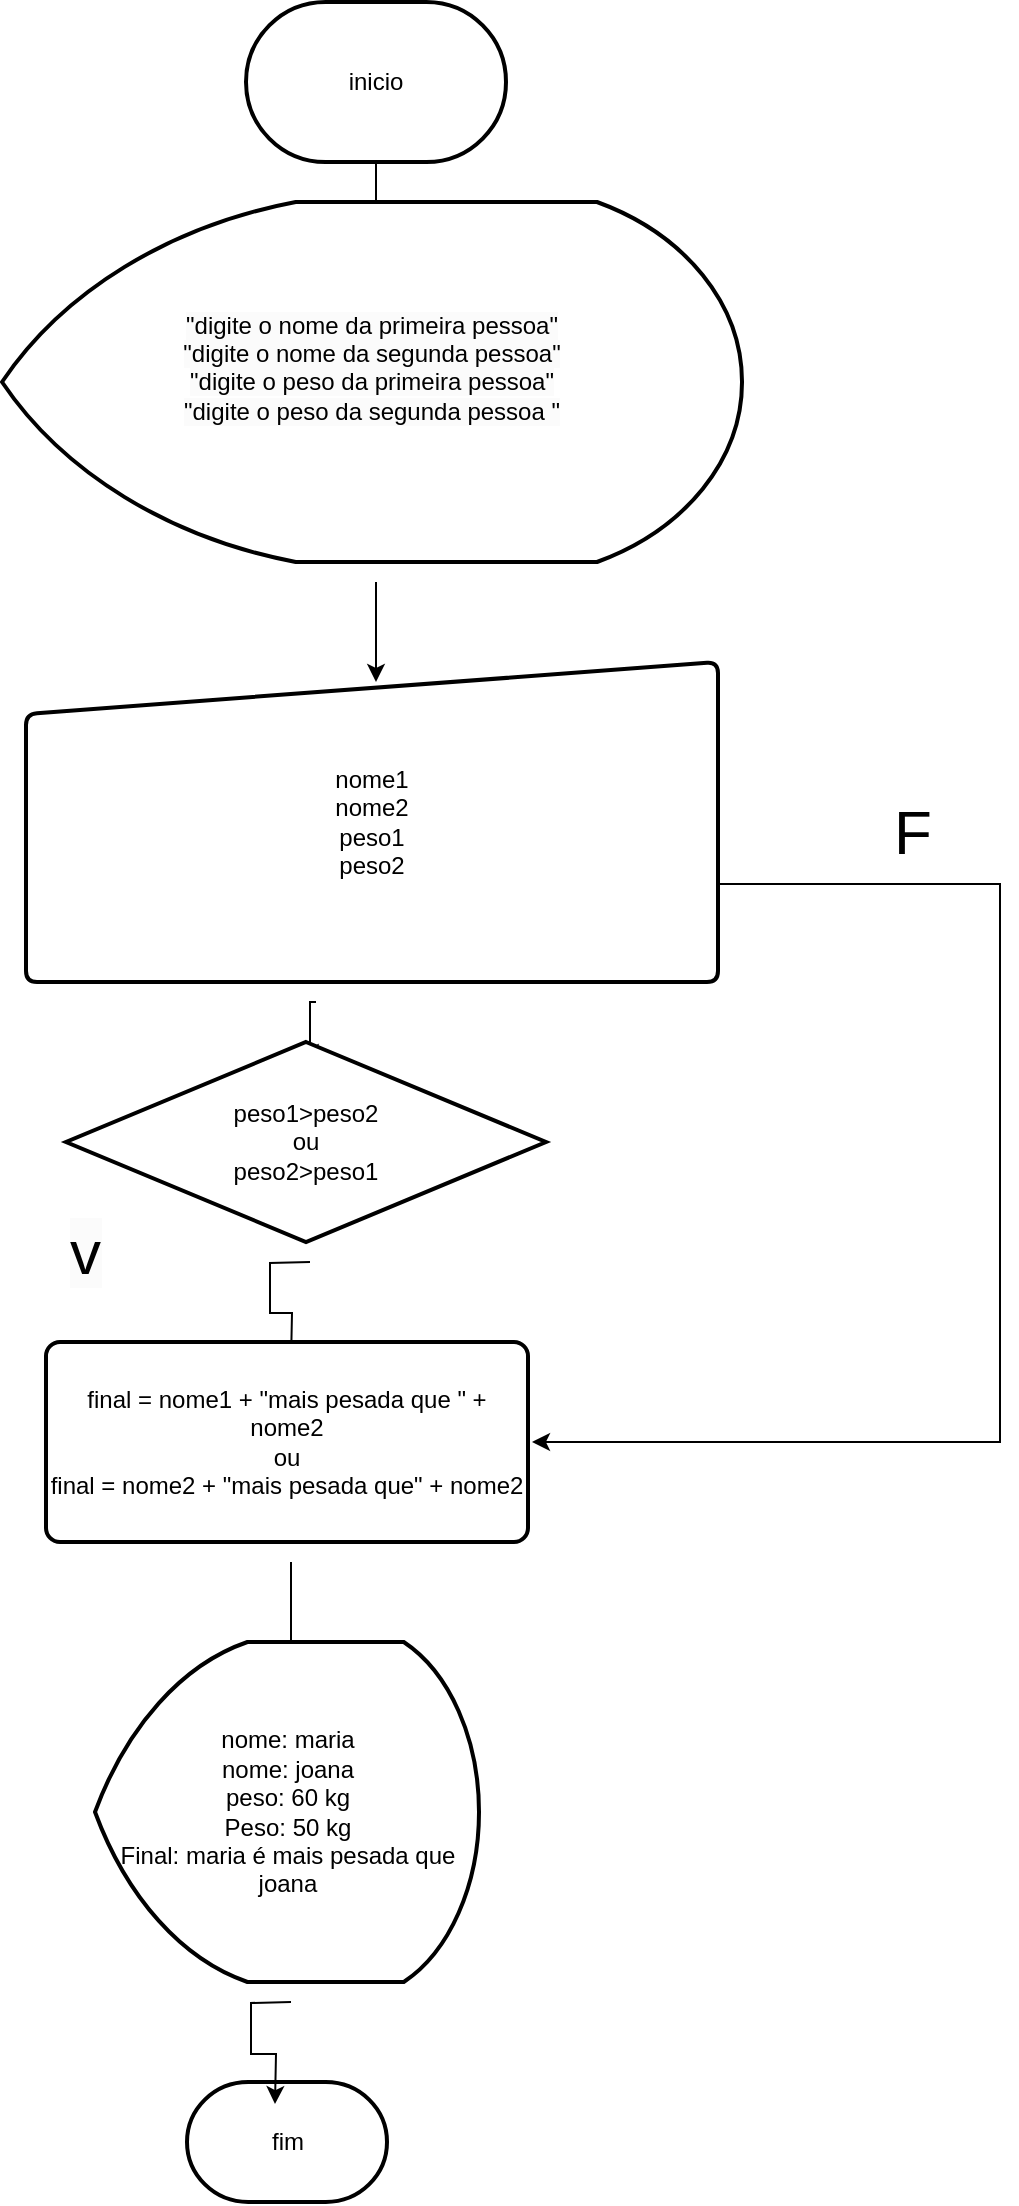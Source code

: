 <mxfile version="21.8.2" type="device">
  <diagram name="Página-1" id="kAFfkRWMsdue_oSPnwPb">
    <mxGraphModel dx="1114" dy="1779" grid="1" gridSize="10" guides="1" tooltips="1" connect="1" arrows="1" fold="1" page="1" pageScale="1" pageWidth="827" pageHeight="1169" math="0" shadow="0">
      <root>
        <mxCell id="0" />
        <mxCell id="1" parent="0" />
        <mxCell id="jQlSUo2Xd1RlmQ2qNDPY-14" value="" style="edgeStyle=orthogonalEdgeStyle;rounded=0;orthogonalLoop=1;jettySize=auto;html=1;" edge="1" parent="1" source="jQlSUo2Xd1RlmQ2qNDPY-1">
          <mxGeometry relative="1" as="geometry">
            <mxPoint x="385" y="80" as="targetPoint" />
          </mxGeometry>
        </mxCell>
        <mxCell id="jQlSUo2Xd1RlmQ2qNDPY-1" value="inicio" style="strokeWidth=2;html=1;shape=mxgraph.flowchart.terminator;whiteSpace=wrap;" vertex="1" parent="1">
          <mxGeometry x="320" y="-30" width="130" height="80" as="geometry" />
        </mxCell>
        <mxCell id="jQlSUo2Xd1RlmQ2qNDPY-5" style="edgeStyle=orthogonalEdgeStyle;rounded=0;orthogonalLoop=1;jettySize=auto;html=1;" edge="1" parent="1">
          <mxGeometry relative="1" as="geometry">
            <mxPoint x="355" y="470" as="sourcePoint" />
            <mxPoint x="352" y="500" as="targetPoint" />
          </mxGeometry>
        </mxCell>
        <mxCell id="jQlSUo2Xd1RlmQ2qNDPY-8" style="edgeStyle=orthogonalEdgeStyle;rounded=0;orthogonalLoop=1;jettySize=auto;html=1;" edge="1" parent="1">
          <mxGeometry relative="1" as="geometry">
            <mxPoint x="463" y="690" as="targetPoint" />
            <mxPoint x="522" y="410" as="sourcePoint" />
            <Array as="points">
              <mxPoint x="522" y="411" />
              <mxPoint x="697" y="411" />
              <mxPoint x="697" y="690" />
            </Array>
          </mxGeometry>
        </mxCell>
        <mxCell id="jQlSUo2Xd1RlmQ2qNDPY-2" value="nome1&lt;br&gt;nome2&lt;br&gt;peso1&lt;br&gt;peso2&lt;br&gt;" style="html=1;strokeWidth=2;shape=manualInput;whiteSpace=wrap;rounded=1;size=26;arcSize=11;" vertex="1" parent="1">
          <mxGeometry x="210" y="300" width="346" height="160" as="geometry" />
        </mxCell>
        <mxCell id="jQlSUo2Xd1RlmQ2qNDPY-6" style="edgeStyle=orthogonalEdgeStyle;rounded=0;orthogonalLoop=1;jettySize=auto;html=1;exitX=0.5;exitY=1;exitDx=0;exitDy=0;exitPerimeter=0;" edge="1" parent="1">
          <mxGeometry relative="1" as="geometry">
            <mxPoint x="352" y="600" as="sourcePoint" />
            <mxPoint x="342.5" y="650" as="targetPoint" />
          </mxGeometry>
        </mxCell>
        <mxCell id="jQlSUo2Xd1RlmQ2qNDPY-3" value="peso1&amp;gt;peso2&lt;br&gt;ou&lt;br&gt;peso2&amp;gt;peso1" style="strokeWidth=2;html=1;shape=mxgraph.flowchart.decision;whiteSpace=wrap;" vertex="1" parent="1">
          <mxGeometry x="230" y="490" width="240" height="100" as="geometry" />
        </mxCell>
        <mxCell id="jQlSUo2Xd1RlmQ2qNDPY-16" style="edgeStyle=orthogonalEdgeStyle;rounded=0;orthogonalLoop=1;jettySize=auto;html=1;" edge="1" parent="1">
          <mxGeometry relative="1" as="geometry">
            <mxPoint x="342.5" y="750" as="sourcePoint" />
            <mxPoint x="342.5" y="800" as="targetPoint" />
          </mxGeometry>
        </mxCell>
        <mxCell id="jQlSUo2Xd1RlmQ2qNDPY-4" value="final = nome1 + &quot;mais pesada que &quot; + nome2&lt;br&gt;ou&lt;br&gt;final = nome2 + &quot;mais pesada que&quot; + nome2" style="rounded=1;whiteSpace=wrap;html=1;absoluteArcSize=1;arcSize=14;strokeWidth=2;" vertex="1" parent="1">
          <mxGeometry x="220" y="640" width="241" height="100" as="geometry" />
        </mxCell>
        <mxCell id="jQlSUo2Xd1RlmQ2qNDPY-10" value="&lt;span style=&quot;color: rgb(0, 0, 0); font-family: Helvetica; font-size: 31px; font-style: normal; font-variant-ligatures: normal; font-variant-caps: normal; font-weight: 400; letter-spacing: normal; orphans: 2; text-align: center; text-indent: 0px; text-transform: none; widows: 2; word-spacing: 0px; -webkit-text-stroke-width: 0px; background-color: rgb(251, 251, 251); text-decoration-thickness: initial; text-decoration-style: initial; text-decoration-color: initial; float: none; display: inline !important;&quot;&gt;v&lt;/span&gt;" style="text;whiteSpace=wrap;html=1;strokeWidth=2;fontSize=31;" vertex="1" parent="1">
          <mxGeometry x="230" y="570" width="40" height="40" as="geometry" />
        </mxCell>
        <mxCell id="jQlSUo2Xd1RlmQ2qNDPY-11" value="&lt;div style=&quot;text-align: center;&quot;&gt;&lt;span style=&quot;background-color: initial;&quot;&gt;F&lt;/span&gt;&lt;/div&gt;" style="text;whiteSpace=wrap;html=1;strokeWidth=2;fontSize=31;" vertex="1" parent="1">
          <mxGeometry x="642" y="360" width="40" height="40" as="geometry" />
        </mxCell>
        <mxCell id="jQlSUo2Xd1RlmQ2qNDPY-17" style="edgeStyle=orthogonalEdgeStyle;rounded=0;orthogonalLoop=1;jettySize=auto;html=1;" edge="1" parent="1">
          <mxGeometry relative="1" as="geometry">
            <mxPoint x="385" y="260" as="sourcePoint" />
            <mxPoint x="385" y="310" as="targetPoint" />
          </mxGeometry>
        </mxCell>
        <mxCell id="jQlSUo2Xd1RlmQ2qNDPY-12" value="&#xa;&lt;span style=&quot;color: rgb(0, 0, 0); font-family: Helvetica; font-size: 12px; font-style: normal; font-variant-ligatures: normal; font-variant-caps: normal; font-weight: 400; letter-spacing: normal; orphans: 2; text-align: center; text-indent: 0px; text-transform: none; widows: 2; word-spacing: 0px; -webkit-text-stroke-width: 0px; background-color: rgb(251, 251, 251); text-decoration-thickness: initial; text-decoration-style: initial; text-decoration-color: initial; float: none; display: inline !important;&quot;&gt;&quot;digite o nome da primeira pessoa&quot;&lt;/span&gt;&lt;br style=&quot;border-color: var(--border-color); color: rgb(0, 0, 0); font-family: Helvetica; font-size: 12px; font-style: normal; font-variant-ligatures: normal; font-variant-caps: normal; font-weight: 400; letter-spacing: normal; orphans: 2; text-align: center; text-indent: 0px; text-transform: none; widows: 2; word-spacing: 0px; -webkit-text-stroke-width: 0px; background-color: rgb(251, 251, 251); text-decoration-thickness: initial; text-decoration-style: initial; text-decoration-color: initial;&quot;&gt;&lt;span style=&quot;color: rgb(0, 0, 0); font-family: Helvetica; font-size: 12px; font-style: normal; font-variant-ligatures: normal; font-variant-caps: normal; font-weight: 400; letter-spacing: normal; orphans: 2; text-align: center; text-indent: 0px; text-transform: none; widows: 2; word-spacing: 0px; -webkit-text-stroke-width: 0px; background-color: rgb(251, 251, 251); text-decoration-thickness: initial; text-decoration-style: initial; text-decoration-color: initial; float: none; display: inline !important;&quot;&gt;&quot;digite o nome da segunda pessoa&quot;&lt;/span&gt;&lt;br style=&quot;border-color: var(--border-color); color: rgb(0, 0, 0); font-family: Helvetica; font-size: 12px; font-style: normal; font-variant-ligatures: normal; font-variant-caps: normal; font-weight: 400; letter-spacing: normal; orphans: 2; text-align: center; text-indent: 0px; text-transform: none; widows: 2; word-spacing: 0px; -webkit-text-stroke-width: 0px; background-color: rgb(251, 251, 251); text-decoration-thickness: initial; text-decoration-style: initial; text-decoration-color: initial;&quot;&gt;&lt;span style=&quot;color: rgb(0, 0, 0); font-family: Helvetica; font-size: 12px; font-style: normal; font-variant-ligatures: normal; font-variant-caps: normal; font-weight: 400; letter-spacing: normal; orphans: 2; text-align: center; text-indent: 0px; text-transform: none; widows: 2; word-spacing: 0px; -webkit-text-stroke-width: 0px; background-color: rgb(251, 251, 251); text-decoration-thickness: initial; text-decoration-style: initial; text-decoration-color: initial; float: none; display: inline !important;&quot;&gt;&quot;digite o peso da primeira pessoa&quot;&lt;/span&gt;&lt;br style=&quot;border-color: var(--border-color); color: rgb(0, 0, 0); font-family: Helvetica; font-size: 12px; font-style: normal; font-variant-ligatures: normal; font-variant-caps: normal; font-weight: 400; letter-spacing: normal; orphans: 2; text-align: center; text-indent: 0px; text-transform: none; widows: 2; word-spacing: 0px; -webkit-text-stroke-width: 0px; background-color: rgb(251, 251, 251); text-decoration-thickness: initial; text-decoration-style: initial; text-decoration-color: initial;&quot;&gt;&lt;span style=&quot;color: rgb(0, 0, 0); font-family: Helvetica; font-size: 12px; font-style: normal; font-variant-ligatures: normal; font-variant-caps: normal; font-weight: 400; letter-spacing: normal; orphans: 2; text-align: center; text-indent: 0px; text-transform: none; widows: 2; word-spacing: 0px; -webkit-text-stroke-width: 0px; background-color: rgb(251, 251, 251); text-decoration-thickness: initial; text-decoration-style: initial; text-decoration-color: initial; float: none; display: inline !important;&quot;&gt;&quot;digite o peso da segunda pessoa &quot;&lt;/span&gt;&#xa;&#xa;" style="strokeWidth=2;html=1;shape=mxgraph.flowchart.display;whiteSpace=wrap;" vertex="1" parent="1">
          <mxGeometry x="198" y="70" width="370" height="180" as="geometry" />
        </mxCell>
        <mxCell id="jQlSUo2Xd1RlmQ2qNDPY-15" value="nome: maria&lt;br&gt;nome: joana&lt;br&gt;peso: 60 kg&lt;br&gt;Peso: 50 kg&lt;br&gt;Final: maria é mais pesada que&lt;br&gt;joana" style="strokeWidth=2;html=1;shape=mxgraph.flowchart.display;whiteSpace=wrap;" vertex="1" parent="1">
          <mxGeometry x="244.5" y="790" width="192" height="170" as="geometry" />
        </mxCell>
        <mxCell id="jQlSUo2Xd1RlmQ2qNDPY-19" value="fim" style="strokeWidth=2;html=1;shape=mxgraph.flowchart.terminator;whiteSpace=wrap;" vertex="1" parent="1">
          <mxGeometry x="290.5" y="1010" width="100" height="60" as="geometry" />
        </mxCell>
        <mxCell id="jQlSUo2Xd1RlmQ2qNDPY-20" style="edgeStyle=orthogonalEdgeStyle;rounded=0;orthogonalLoop=1;jettySize=auto;html=1;entryX=0.42;entryY=0.017;entryDx=0;entryDy=0;entryPerimeter=0;" edge="1" parent="1">
          <mxGeometry relative="1" as="geometry">
            <mxPoint x="342.5" y="970" as="sourcePoint" />
            <mxPoint x="334.5" y="1021.02" as="targetPoint" />
          </mxGeometry>
        </mxCell>
      </root>
    </mxGraphModel>
  </diagram>
</mxfile>
